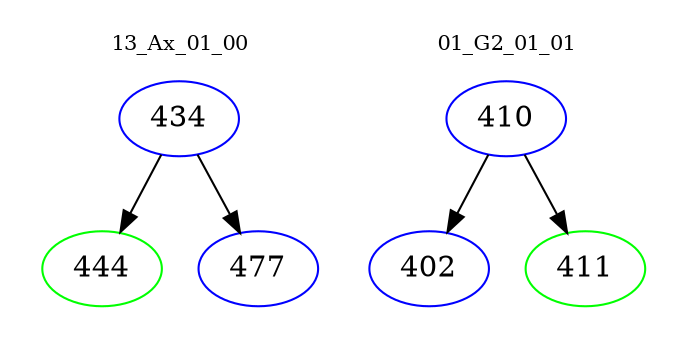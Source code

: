 digraph{
subgraph cluster_0 {
color = white
label = "13_Ax_01_00";
fontsize=10;
T0_434 [label="434", color="blue"]
T0_434 -> T0_444 [color="black"]
T0_444 [label="444", color="green"]
T0_434 -> T0_477 [color="black"]
T0_477 [label="477", color="blue"]
}
subgraph cluster_1 {
color = white
label = "01_G2_01_01";
fontsize=10;
T1_410 [label="410", color="blue"]
T1_410 -> T1_402 [color="black"]
T1_402 [label="402", color="blue"]
T1_410 -> T1_411 [color="black"]
T1_411 [label="411", color="green"]
}
}
